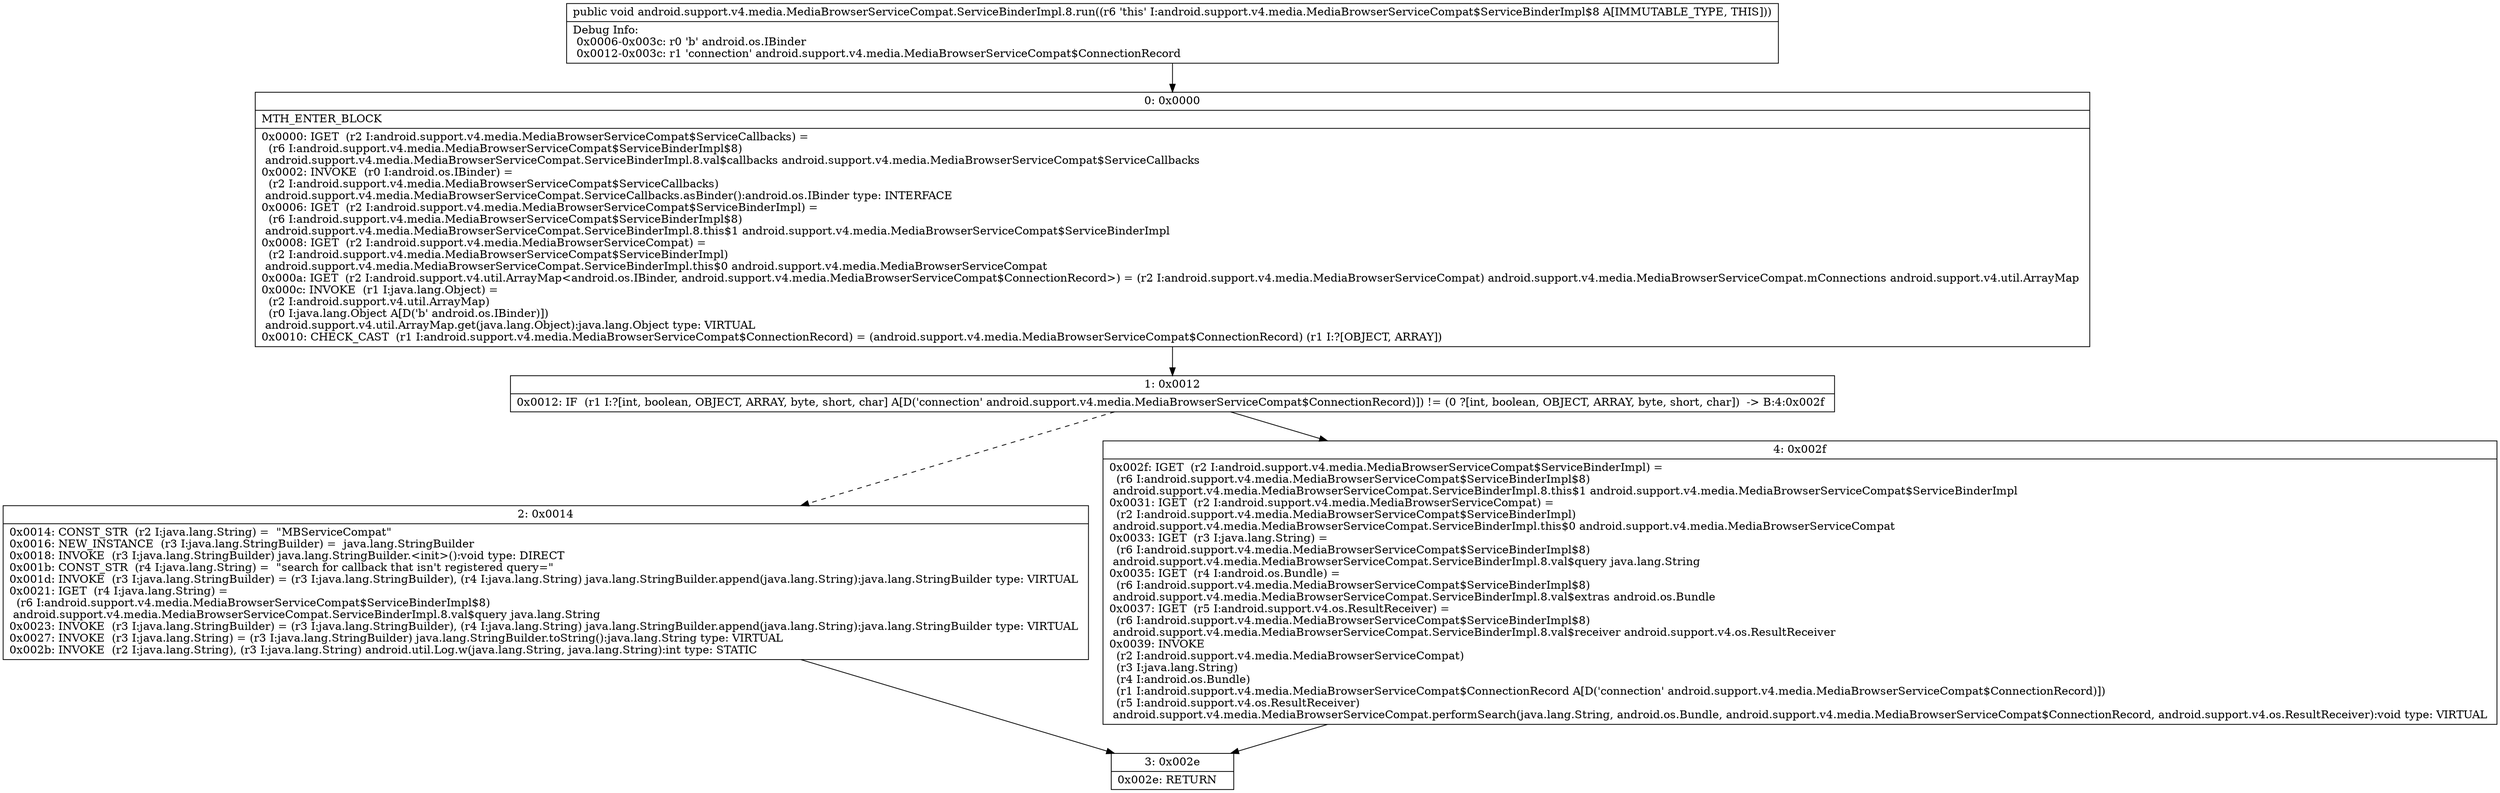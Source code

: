 digraph "CFG forandroid.support.v4.media.MediaBrowserServiceCompat.ServiceBinderImpl.8.run()V" {
Node_0 [shape=record,label="{0\:\ 0x0000|MTH_ENTER_BLOCK\l|0x0000: IGET  (r2 I:android.support.v4.media.MediaBrowserServiceCompat$ServiceCallbacks) = \l  (r6 I:android.support.v4.media.MediaBrowserServiceCompat$ServiceBinderImpl$8)\l android.support.v4.media.MediaBrowserServiceCompat.ServiceBinderImpl.8.val$callbacks android.support.v4.media.MediaBrowserServiceCompat$ServiceCallbacks \l0x0002: INVOKE  (r0 I:android.os.IBinder) = \l  (r2 I:android.support.v4.media.MediaBrowserServiceCompat$ServiceCallbacks)\l android.support.v4.media.MediaBrowserServiceCompat.ServiceCallbacks.asBinder():android.os.IBinder type: INTERFACE \l0x0006: IGET  (r2 I:android.support.v4.media.MediaBrowserServiceCompat$ServiceBinderImpl) = \l  (r6 I:android.support.v4.media.MediaBrowserServiceCompat$ServiceBinderImpl$8)\l android.support.v4.media.MediaBrowserServiceCompat.ServiceBinderImpl.8.this$1 android.support.v4.media.MediaBrowserServiceCompat$ServiceBinderImpl \l0x0008: IGET  (r2 I:android.support.v4.media.MediaBrowserServiceCompat) = \l  (r2 I:android.support.v4.media.MediaBrowserServiceCompat$ServiceBinderImpl)\l android.support.v4.media.MediaBrowserServiceCompat.ServiceBinderImpl.this$0 android.support.v4.media.MediaBrowserServiceCompat \l0x000a: IGET  (r2 I:android.support.v4.util.ArrayMap\<android.os.IBinder, android.support.v4.media.MediaBrowserServiceCompat$ConnectionRecord\>) = (r2 I:android.support.v4.media.MediaBrowserServiceCompat) android.support.v4.media.MediaBrowserServiceCompat.mConnections android.support.v4.util.ArrayMap \l0x000c: INVOKE  (r1 I:java.lang.Object) = \l  (r2 I:android.support.v4.util.ArrayMap)\l  (r0 I:java.lang.Object A[D('b' android.os.IBinder)])\l android.support.v4.util.ArrayMap.get(java.lang.Object):java.lang.Object type: VIRTUAL \l0x0010: CHECK_CAST  (r1 I:android.support.v4.media.MediaBrowserServiceCompat$ConnectionRecord) = (android.support.v4.media.MediaBrowserServiceCompat$ConnectionRecord) (r1 I:?[OBJECT, ARRAY]) \l}"];
Node_1 [shape=record,label="{1\:\ 0x0012|0x0012: IF  (r1 I:?[int, boolean, OBJECT, ARRAY, byte, short, char] A[D('connection' android.support.v4.media.MediaBrowserServiceCompat$ConnectionRecord)]) != (0 ?[int, boolean, OBJECT, ARRAY, byte, short, char])  \-\> B:4:0x002f \l}"];
Node_2 [shape=record,label="{2\:\ 0x0014|0x0014: CONST_STR  (r2 I:java.lang.String) =  \"MBServiceCompat\" \l0x0016: NEW_INSTANCE  (r3 I:java.lang.StringBuilder) =  java.lang.StringBuilder \l0x0018: INVOKE  (r3 I:java.lang.StringBuilder) java.lang.StringBuilder.\<init\>():void type: DIRECT \l0x001b: CONST_STR  (r4 I:java.lang.String) =  \"search for callback that isn't registered query=\" \l0x001d: INVOKE  (r3 I:java.lang.StringBuilder) = (r3 I:java.lang.StringBuilder), (r4 I:java.lang.String) java.lang.StringBuilder.append(java.lang.String):java.lang.StringBuilder type: VIRTUAL \l0x0021: IGET  (r4 I:java.lang.String) = \l  (r6 I:android.support.v4.media.MediaBrowserServiceCompat$ServiceBinderImpl$8)\l android.support.v4.media.MediaBrowserServiceCompat.ServiceBinderImpl.8.val$query java.lang.String \l0x0023: INVOKE  (r3 I:java.lang.StringBuilder) = (r3 I:java.lang.StringBuilder), (r4 I:java.lang.String) java.lang.StringBuilder.append(java.lang.String):java.lang.StringBuilder type: VIRTUAL \l0x0027: INVOKE  (r3 I:java.lang.String) = (r3 I:java.lang.StringBuilder) java.lang.StringBuilder.toString():java.lang.String type: VIRTUAL \l0x002b: INVOKE  (r2 I:java.lang.String), (r3 I:java.lang.String) android.util.Log.w(java.lang.String, java.lang.String):int type: STATIC \l}"];
Node_3 [shape=record,label="{3\:\ 0x002e|0x002e: RETURN   \l}"];
Node_4 [shape=record,label="{4\:\ 0x002f|0x002f: IGET  (r2 I:android.support.v4.media.MediaBrowserServiceCompat$ServiceBinderImpl) = \l  (r6 I:android.support.v4.media.MediaBrowserServiceCompat$ServiceBinderImpl$8)\l android.support.v4.media.MediaBrowserServiceCompat.ServiceBinderImpl.8.this$1 android.support.v4.media.MediaBrowserServiceCompat$ServiceBinderImpl \l0x0031: IGET  (r2 I:android.support.v4.media.MediaBrowserServiceCompat) = \l  (r2 I:android.support.v4.media.MediaBrowserServiceCompat$ServiceBinderImpl)\l android.support.v4.media.MediaBrowserServiceCompat.ServiceBinderImpl.this$0 android.support.v4.media.MediaBrowserServiceCompat \l0x0033: IGET  (r3 I:java.lang.String) = \l  (r6 I:android.support.v4.media.MediaBrowserServiceCompat$ServiceBinderImpl$8)\l android.support.v4.media.MediaBrowserServiceCompat.ServiceBinderImpl.8.val$query java.lang.String \l0x0035: IGET  (r4 I:android.os.Bundle) = \l  (r6 I:android.support.v4.media.MediaBrowserServiceCompat$ServiceBinderImpl$8)\l android.support.v4.media.MediaBrowserServiceCompat.ServiceBinderImpl.8.val$extras android.os.Bundle \l0x0037: IGET  (r5 I:android.support.v4.os.ResultReceiver) = \l  (r6 I:android.support.v4.media.MediaBrowserServiceCompat$ServiceBinderImpl$8)\l android.support.v4.media.MediaBrowserServiceCompat.ServiceBinderImpl.8.val$receiver android.support.v4.os.ResultReceiver \l0x0039: INVOKE  \l  (r2 I:android.support.v4.media.MediaBrowserServiceCompat)\l  (r3 I:java.lang.String)\l  (r4 I:android.os.Bundle)\l  (r1 I:android.support.v4.media.MediaBrowserServiceCompat$ConnectionRecord A[D('connection' android.support.v4.media.MediaBrowserServiceCompat$ConnectionRecord)])\l  (r5 I:android.support.v4.os.ResultReceiver)\l android.support.v4.media.MediaBrowserServiceCompat.performSearch(java.lang.String, android.os.Bundle, android.support.v4.media.MediaBrowserServiceCompat$ConnectionRecord, android.support.v4.os.ResultReceiver):void type: VIRTUAL \l}"];
MethodNode[shape=record,label="{public void android.support.v4.media.MediaBrowserServiceCompat.ServiceBinderImpl.8.run((r6 'this' I:android.support.v4.media.MediaBrowserServiceCompat$ServiceBinderImpl$8 A[IMMUTABLE_TYPE, THIS]))  | Debug Info:\l  0x0006\-0x003c: r0 'b' android.os.IBinder\l  0x0012\-0x003c: r1 'connection' android.support.v4.media.MediaBrowserServiceCompat$ConnectionRecord\l}"];
MethodNode -> Node_0;
Node_0 -> Node_1;
Node_1 -> Node_2[style=dashed];
Node_1 -> Node_4;
Node_2 -> Node_3;
Node_4 -> Node_3;
}

